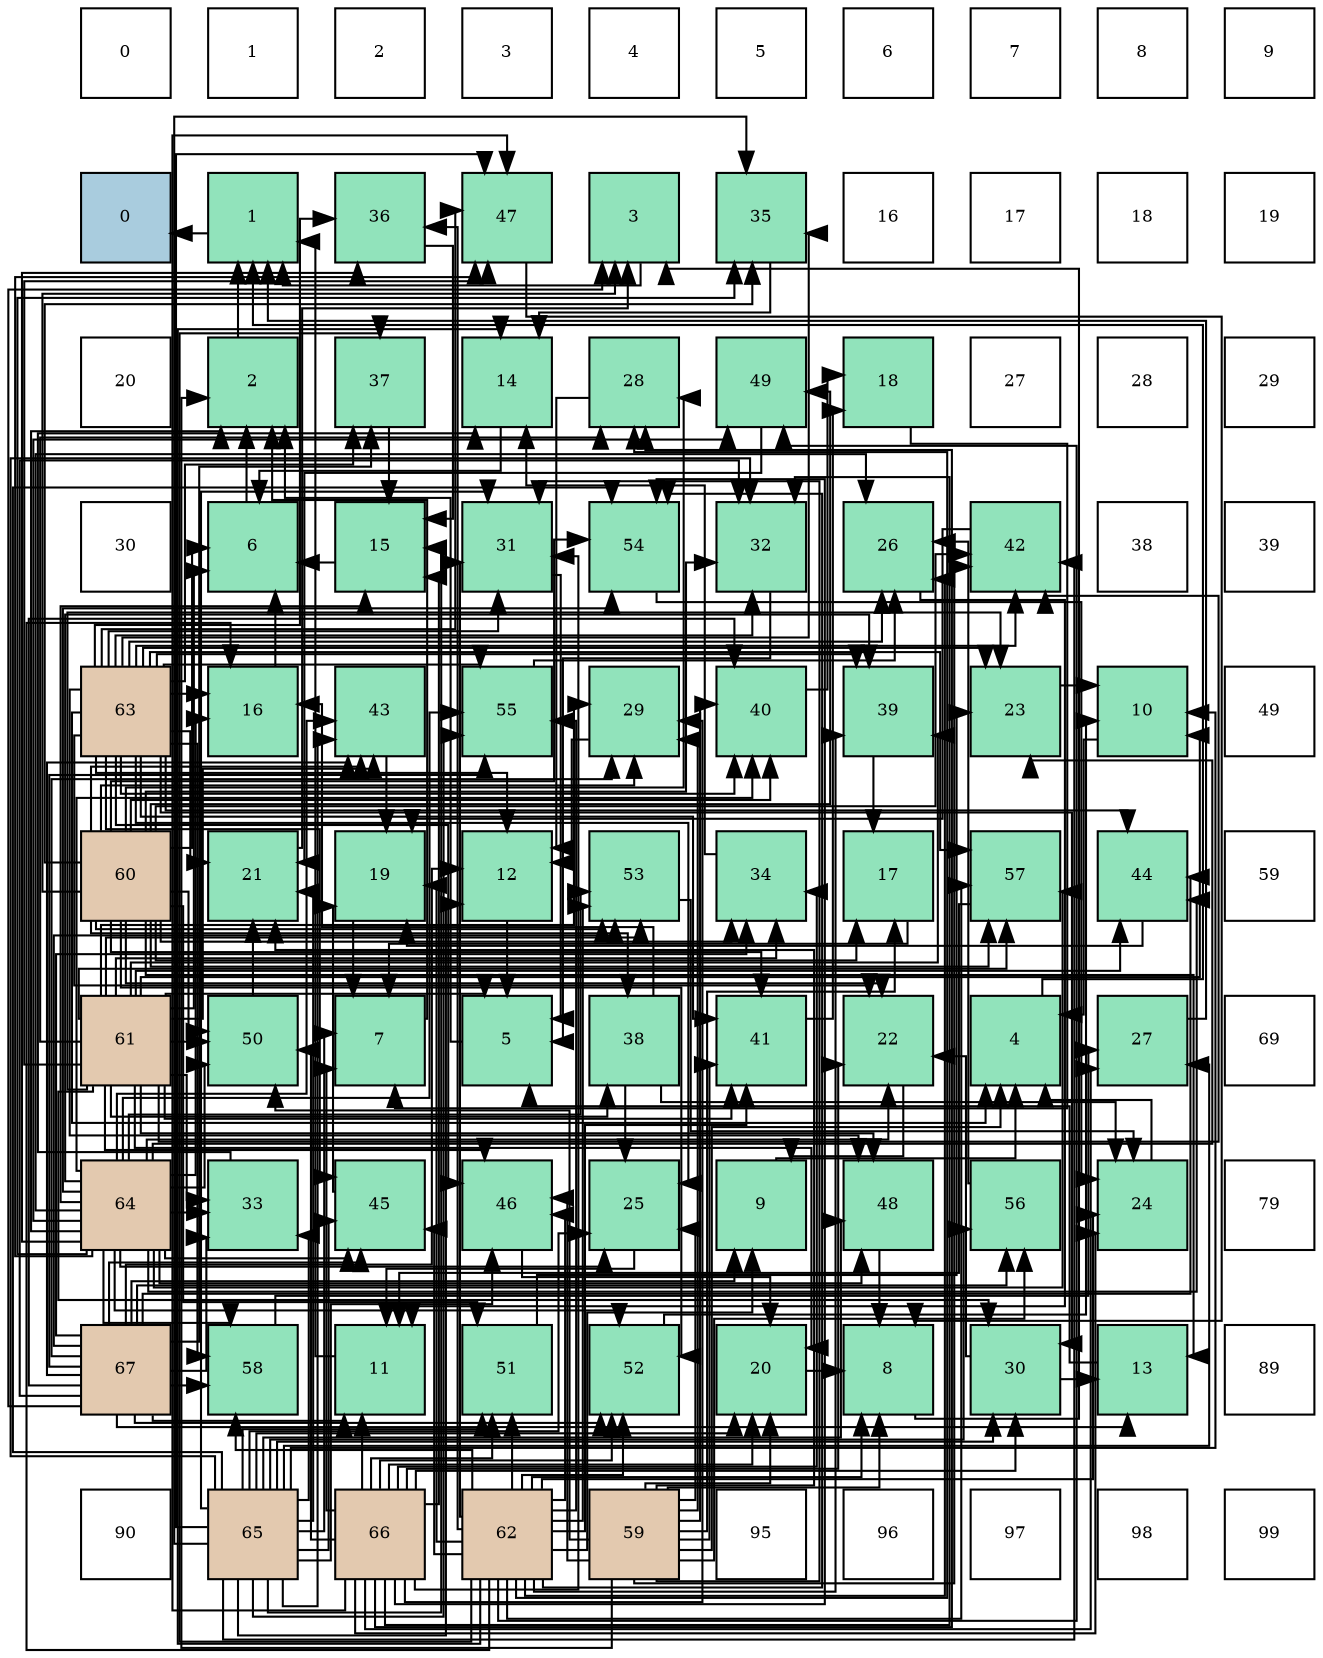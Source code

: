 digraph layout{
 rankdir=TB;
 splines=ortho;
 node [style=filled shape=square fixedsize=true width=0.6];
0[label="0", fontsize=8, fillcolor="#ffffff"];
1[label="1", fontsize=8, fillcolor="#ffffff"];
2[label="2", fontsize=8, fillcolor="#ffffff"];
3[label="3", fontsize=8, fillcolor="#ffffff"];
4[label="4", fontsize=8, fillcolor="#ffffff"];
5[label="5", fontsize=8, fillcolor="#ffffff"];
6[label="6", fontsize=8, fillcolor="#ffffff"];
7[label="7", fontsize=8, fillcolor="#ffffff"];
8[label="8", fontsize=8, fillcolor="#ffffff"];
9[label="9", fontsize=8, fillcolor="#ffffff"];
10[label="0", fontsize=8, fillcolor="#a9ccde"];
11[label="1", fontsize=8, fillcolor="#91e3bb"];
12[label="36", fontsize=8, fillcolor="#91e3bb"];
13[label="47", fontsize=8, fillcolor="#91e3bb"];
14[label="3", fontsize=8, fillcolor="#91e3bb"];
15[label="35", fontsize=8, fillcolor="#91e3bb"];
16[label="16", fontsize=8, fillcolor="#ffffff"];
17[label="17", fontsize=8, fillcolor="#ffffff"];
18[label="18", fontsize=8, fillcolor="#ffffff"];
19[label="19", fontsize=8, fillcolor="#ffffff"];
20[label="20", fontsize=8, fillcolor="#ffffff"];
21[label="2", fontsize=8, fillcolor="#91e3bb"];
22[label="37", fontsize=8, fillcolor="#91e3bb"];
23[label="14", fontsize=8, fillcolor="#91e3bb"];
24[label="28", fontsize=8, fillcolor="#91e3bb"];
25[label="49", fontsize=8, fillcolor="#91e3bb"];
26[label="18", fontsize=8, fillcolor="#91e3bb"];
27[label="27", fontsize=8, fillcolor="#ffffff"];
28[label="28", fontsize=8, fillcolor="#ffffff"];
29[label="29", fontsize=8, fillcolor="#ffffff"];
30[label="30", fontsize=8, fillcolor="#ffffff"];
31[label="6", fontsize=8, fillcolor="#91e3bb"];
32[label="15", fontsize=8, fillcolor="#91e3bb"];
33[label="31", fontsize=8, fillcolor="#91e3bb"];
34[label="54", fontsize=8, fillcolor="#91e3bb"];
35[label="32", fontsize=8, fillcolor="#91e3bb"];
36[label="26", fontsize=8, fillcolor="#91e3bb"];
37[label="42", fontsize=8, fillcolor="#91e3bb"];
38[label="38", fontsize=8, fillcolor="#ffffff"];
39[label="39", fontsize=8, fillcolor="#ffffff"];
40[label="63", fontsize=8, fillcolor="#e3c9af"];
41[label="16", fontsize=8, fillcolor="#91e3bb"];
42[label="43", fontsize=8, fillcolor="#91e3bb"];
43[label="55", fontsize=8, fillcolor="#91e3bb"];
44[label="29", fontsize=8, fillcolor="#91e3bb"];
45[label="40", fontsize=8, fillcolor="#91e3bb"];
46[label="39", fontsize=8, fillcolor="#91e3bb"];
47[label="23", fontsize=8, fillcolor="#91e3bb"];
48[label="10", fontsize=8, fillcolor="#91e3bb"];
49[label="49", fontsize=8, fillcolor="#ffffff"];
50[label="60", fontsize=8, fillcolor="#e3c9af"];
51[label="21", fontsize=8, fillcolor="#91e3bb"];
52[label="19", fontsize=8, fillcolor="#91e3bb"];
53[label="12", fontsize=8, fillcolor="#91e3bb"];
54[label="53", fontsize=8, fillcolor="#91e3bb"];
55[label="34", fontsize=8, fillcolor="#91e3bb"];
56[label="17", fontsize=8, fillcolor="#91e3bb"];
57[label="57", fontsize=8, fillcolor="#91e3bb"];
58[label="44", fontsize=8, fillcolor="#91e3bb"];
59[label="59", fontsize=8, fillcolor="#ffffff"];
60[label="61", fontsize=8, fillcolor="#e3c9af"];
61[label="50", fontsize=8, fillcolor="#91e3bb"];
62[label="7", fontsize=8, fillcolor="#91e3bb"];
63[label="5", fontsize=8, fillcolor="#91e3bb"];
64[label="38", fontsize=8, fillcolor="#91e3bb"];
65[label="41", fontsize=8, fillcolor="#91e3bb"];
66[label="22", fontsize=8, fillcolor="#91e3bb"];
67[label="4", fontsize=8, fillcolor="#91e3bb"];
68[label="27", fontsize=8, fillcolor="#91e3bb"];
69[label="69", fontsize=8, fillcolor="#ffffff"];
70[label="64", fontsize=8, fillcolor="#e3c9af"];
71[label="33", fontsize=8, fillcolor="#91e3bb"];
72[label="45", fontsize=8, fillcolor="#91e3bb"];
73[label="46", fontsize=8, fillcolor="#91e3bb"];
74[label="25", fontsize=8, fillcolor="#91e3bb"];
75[label="9", fontsize=8, fillcolor="#91e3bb"];
76[label="48", fontsize=8, fillcolor="#91e3bb"];
77[label="56", fontsize=8, fillcolor="#91e3bb"];
78[label="24", fontsize=8, fillcolor="#91e3bb"];
79[label="79", fontsize=8, fillcolor="#ffffff"];
80[label="67", fontsize=8, fillcolor="#e3c9af"];
81[label="58", fontsize=8, fillcolor="#91e3bb"];
82[label="11", fontsize=8, fillcolor="#91e3bb"];
83[label="51", fontsize=8, fillcolor="#91e3bb"];
84[label="52", fontsize=8, fillcolor="#91e3bb"];
85[label="20", fontsize=8, fillcolor="#91e3bb"];
86[label="8", fontsize=8, fillcolor="#91e3bb"];
87[label="30", fontsize=8, fillcolor="#91e3bb"];
88[label="13", fontsize=8, fillcolor="#91e3bb"];
89[label="89", fontsize=8, fillcolor="#ffffff"];
90[label="90", fontsize=8, fillcolor="#ffffff"];
91[label="65", fontsize=8, fillcolor="#e3c9af"];
92[label="66", fontsize=8, fillcolor="#e3c9af"];
93[label="62", fontsize=8, fillcolor="#e3c9af"];
94[label="59", fontsize=8, fillcolor="#e3c9af"];
95[label="95", fontsize=8, fillcolor="#ffffff"];
96[label="96", fontsize=8, fillcolor="#ffffff"];
97[label="97", fontsize=8, fillcolor="#ffffff"];
98[label="98", fontsize=8, fillcolor="#ffffff"];
99[label="99", fontsize=8, fillcolor="#ffffff"];
edge [constraint=false, style=vis];11 -> 10;
21 -> 11;
14 -> 11;
67 -> 11;
63 -> 21;
31 -> 21;
62 -> 21;
86 -> 14;
75 -> 67;
48 -> 67;
82 -> 11;
53 -> 63;
88 -> 63;
23 -> 31;
32 -> 31;
41 -> 31;
56 -> 62;
26 -> 62;
52 -> 62;
85 -> 86;
51 -> 14;
66 -> 75;
47 -> 48;
78 -> 67;
74 -> 82;
36 -> 82;
68 -> 11;
24 -> 53;
44 -> 53;
87 -> 88;
87 -> 66;
33 -> 63;
35 -> 63;
71 -> 23;
55 -> 23;
15 -> 23;
12 -> 32;
22 -> 32;
64 -> 41;
64 -> 78;
64 -> 74;
46 -> 56;
45 -> 26;
65 -> 26;
37 -> 52;
42 -> 52;
58 -> 52;
72 -> 52;
73 -> 85;
13 -> 86;
76 -> 86;
25 -> 51;
61 -> 51;
83 -> 47;
84 -> 48;
54 -> 78;
34 -> 78;
43 -> 36;
77 -> 36;
57 -> 82;
81 -> 68;
94 -> 21;
94 -> 67;
94 -> 86;
94 -> 56;
94 -> 85;
94 -> 51;
94 -> 74;
94 -> 44;
94 -> 33;
94 -> 45;
94 -> 65;
94 -> 37;
94 -> 73;
94 -> 61;
94 -> 77;
50 -> 14;
50 -> 31;
50 -> 88;
50 -> 56;
50 -> 66;
50 -> 24;
50 -> 44;
50 -> 35;
50 -> 55;
50 -> 15;
50 -> 64;
50 -> 45;
50 -> 65;
50 -> 37;
50 -> 42;
50 -> 25;
50 -> 61;
50 -> 83;
50 -> 84;
50 -> 54;
50 -> 34;
50 -> 57;
60 -> 63;
60 -> 31;
60 -> 48;
60 -> 85;
60 -> 47;
60 -> 24;
60 -> 44;
60 -> 87;
60 -> 71;
60 -> 55;
60 -> 64;
60 -> 46;
60 -> 65;
60 -> 37;
60 -> 42;
60 -> 58;
60 -> 73;
60 -> 13;
60 -> 76;
60 -> 61;
60 -> 54;
60 -> 57;
93 -> 86;
93 -> 75;
93 -> 23;
93 -> 41;
93 -> 52;
93 -> 78;
93 -> 36;
93 -> 24;
93 -> 33;
93 -> 12;
93 -> 22;
93 -> 46;
93 -> 65;
93 -> 72;
93 -> 73;
93 -> 25;
93 -> 83;
93 -> 84;
93 -> 54;
93 -> 34;
93 -> 43;
93 -> 57;
93 -> 81;
40 -> 67;
40 -> 53;
40 -> 41;
40 -> 51;
40 -> 66;
40 -> 47;
40 -> 74;
40 -> 36;
40 -> 87;
40 -> 33;
40 -> 35;
40 -> 15;
40 -> 12;
40 -> 22;
40 -> 46;
40 -> 45;
40 -> 65;
40 -> 37;
40 -> 58;
40 -> 72;
40 -> 73;
40 -> 13;
40 -> 76;
40 -> 43;
40 -> 57;
40 -> 81;
70 -> 21;
70 -> 32;
70 -> 41;
70 -> 66;
70 -> 47;
70 -> 74;
70 -> 36;
70 -> 71;
70 -> 15;
70 -> 12;
70 -> 46;
70 -> 45;
70 -> 42;
70 -> 58;
70 -> 72;
70 -> 13;
70 -> 76;
70 -> 25;
70 -> 61;
70 -> 84;
70 -> 54;
70 -> 34;
70 -> 43;
70 -> 57;
70 -> 81;
91 -> 62;
91 -> 48;
91 -> 53;
91 -> 32;
91 -> 85;
91 -> 51;
91 -> 74;
91 -> 68;
91 -> 87;
91 -> 33;
91 -> 35;
91 -> 71;
91 -> 15;
91 -> 37;
91 -> 42;
91 -> 72;
91 -> 73;
91 -> 13;
91 -> 76;
91 -> 83;
91 -> 34;
91 -> 43;
91 -> 77;
92 -> 62;
92 -> 82;
92 -> 32;
92 -> 85;
92 -> 66;
92 -> 78;
92 -> 68;
92 -> 24;
92 -> 44;
92 -> 87;
92 -> 33;
92 -> 35;
92 -> 55;
92 -> 13;
92 -> 61;
92 -> 83;
92 -> 84;
92 -> 34;
80 -> 14;
80 -> 75;
80 -> 82;
80 -> 53;
80 -> 88;
80 -> 44;
80 -> 35;
80 -> 71;
80 -> 55;
80 -> 22;
80 -> 45;
80 -> 42;
80 -> 58;
80 -> 72;
80 -> 84;
80 -> 54;
80 -> 43;
80 -> 77;
80 -> 81;
edge [constraint=true, style=invis];
0 -> 10 -> 20 -> 30 -> 40 -> 50 -> 60 -> 70 -> 80 -> 90;
1 -> 11 -> 21 -> 31 -> 41 -> 51 -> 61 -> 71 -> 81 -> 91;
2 -> 12 -> 22 -> 32 -> 42 -> 52 -> 62 -> 72 -> 82 -> 92;
3 -> 13 -> 23 -> 33 -> 43 -> 53 -> 63 -> 73 -> 83 -> 93;
4 -> 14 -> 24 -> 34 -> 44 -> 54 -> 64 -> 74 -> 84 -> 94;
5 -> 15 -> 25 -> 35 -> 45 -> 55 -> 65 -> 75 -> 85 -> 95;
6 -> 16 -> 26 -> 36 -> 46 -> 56 -> 66 -> 76 -> 86 -> 96;
7 -> 17 -> 27 -> 37 -> 47 -> 57 -> 67 -> 77 -> 87 -> 97;
8 -> 18 -> 28 -> 38 -> 48 -> 58 -> 68 -> 78 -> 88 -> 98;
9 -> 19 -> 29 -> 39 -> 49 -> 59 -> 69 -> 79 -> 89 -> 99;
rank = same {0 -> 1 -> 2 -> 3 -> 4 -> 5 -> 6 -> 7 -> 8 -> 9};
rank = same {10 -> 11 -> 12 -> 13 -> 14 -> 15 -> 16 -> 17 -> 18 -> 19};
rank = same {20 -> 21 -> 22 -> 23 -> 24 -> 25 -> 26 -> 27 -> 28 -> 29};
rank = same {30 -> 31 -> 32 -> 33 -> 34 -> 35 -> 36 -> 37 -> 38 -> 39};
rank = same {40 -> 41 -> 42 -> 43 -> 44 -> 45 -> 46 -> 47 -> 48 -> 49};
rank = same {50 -> 51 -> 52 -> 53 -> 54 -> 55 -> 56 -> 57 -> 58 -> 59};
rank = same {60 -> 61 -> 62 -> 63 -> 64 -> 65 -> 66 -> 67 -> 68 -> 69};
rank = same {70 -> 71 -> 72 -> 73 -> 74 -> 75 -> 76 -> 77 -> 78 -> 79};
rank = same {80 -> 81 -> 82 -> 83 -> 84 -> 85 -> 86 -> 87 -> 88 -> 89};
rank = same {90 -> 91 -> 92 -> 93 -> 94 -> 95 -> 96 -> 97 -> 98 -> 99};
}